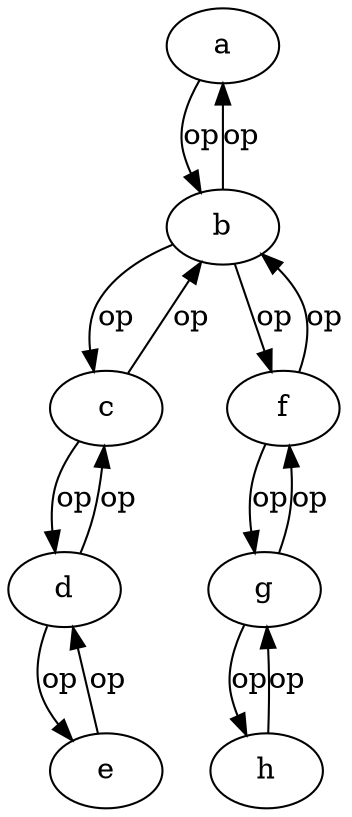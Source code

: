 digraph g {
"a" -> "b" [label="op",arrowhead=normal]
"b" -> "a" [label="op",arrowhead=normal]
"b" -> "c" [label="op",arrowhead=normal]
"b" -> "f" [label="op",arrowhead=normal]
"c" -> "b" [label="op",arrowhead=normal]
"c" -> "d" [label="op",arrowhead=normal]
"d" -> "c" [label="op",arrowhead=normal]
"d" -> "e" [label="op",arrowhead=normal]
"e" -> "d" [label="op",arrowhead=normal]
"f" -> "b" [label="op",arrowhead=normal]
"f" -> "g" [label="op",arrowhead=normal]
"g" -> "f" [label="op",arrowhead=normal]
"g" -> "h" [label="op",arrowhead=normal]
"h" -> "g" [label="op",arrowhead=normal]
}
